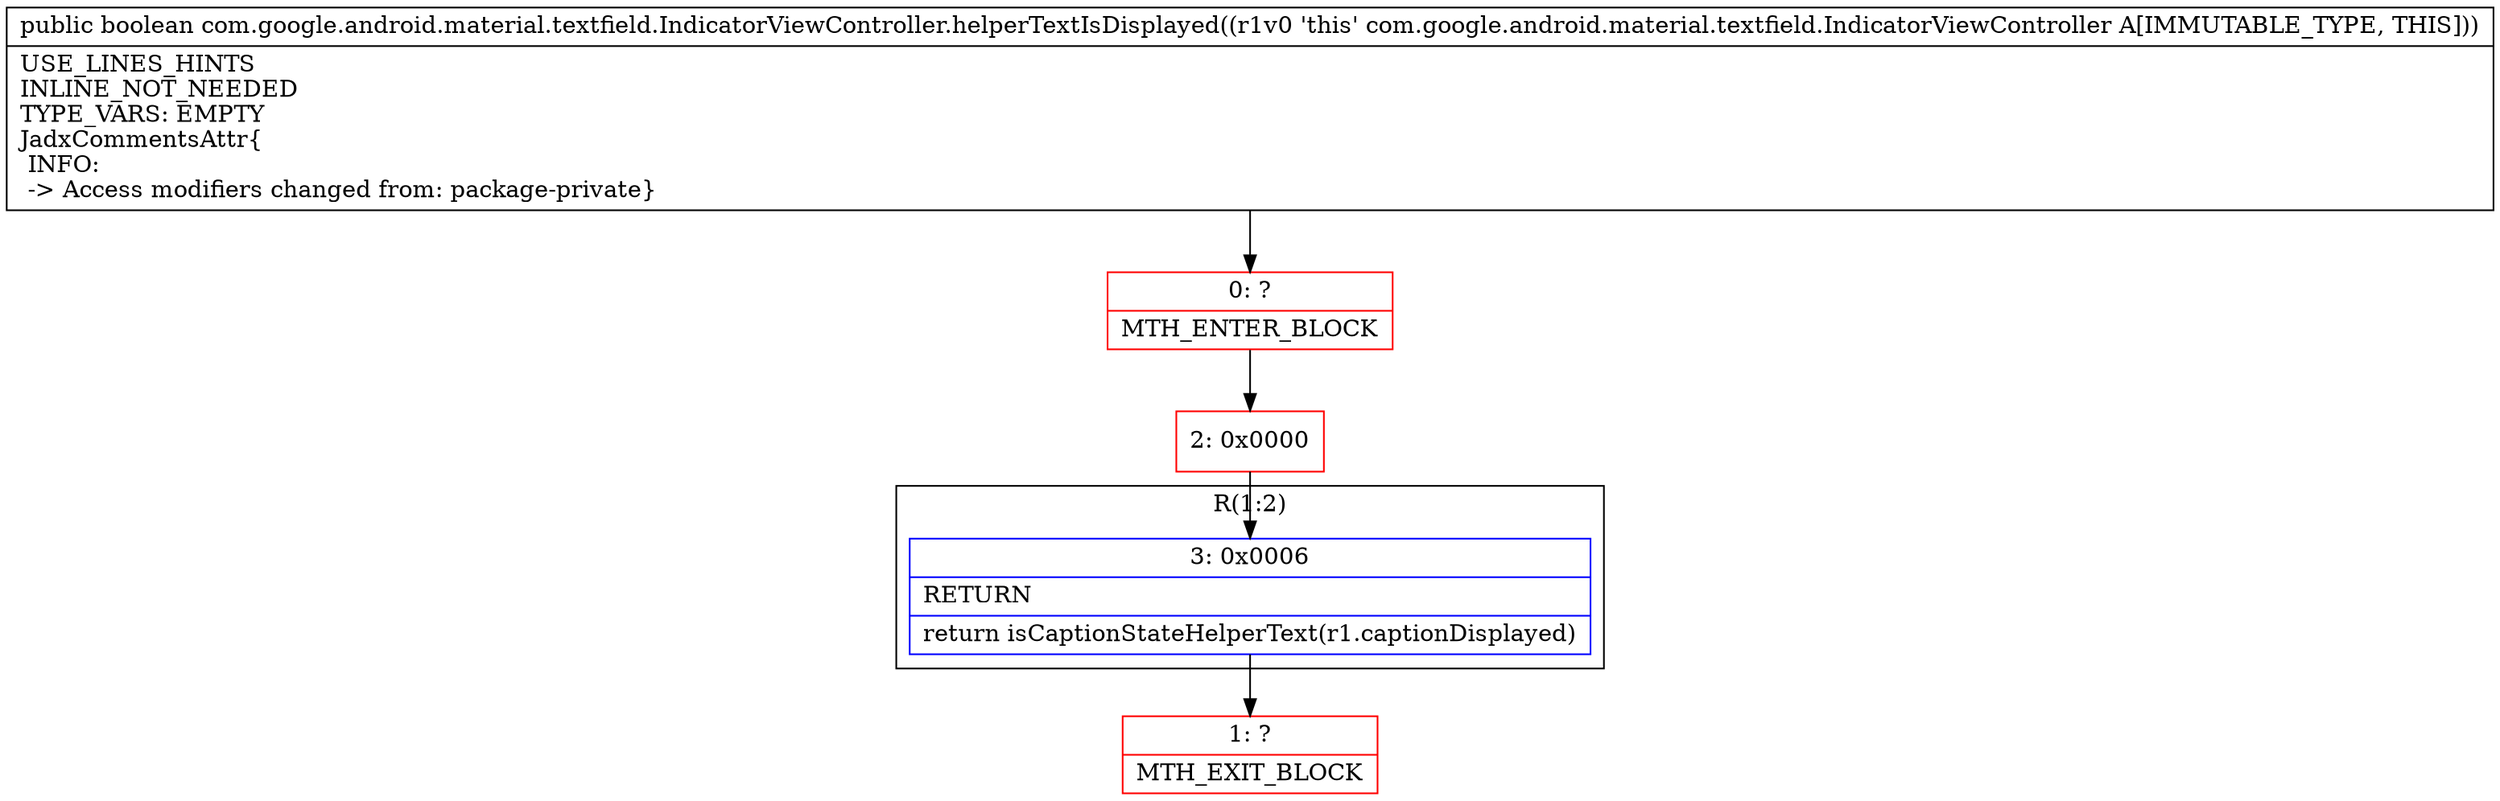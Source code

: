 digraph "CFG forcom.google.android.material.textfield.IndicatorViewController.helperTextIsDisplayed()Z" {
subgraph cluster_Region_532419500 {
label = "R(1:2)";
node [shape=record,color=blue];
Node_3 [shape=record,label="{3\:\ 0x0006|RETURN\l|return isCaptionStateHelperText(r1.captionDisplayed)\l}"];
}
Node_0 [shape=record,color=red,label="{0\:\ ?|MTH_ENTER_BLOCK\l}"];
Node_2 [shape=record,color=red,label="{2\:\ 0x0000}"];
Node_1 [shape=record,color=red,label="{1\:\ ?|MTH_EXIT_BLOCK\l}"];
MethodNode[shape=record,label="{public boolean com.google.android.material.textfield.IndicatorViewController.helperTextIsDisplayed((r1v0 'this' com.google.android.material.textfield.IndicatorViewController A[IMMUTABLE_TYPE, THIS]))  | USE_LINES_HINTS\lINLINE_NOT_NEEDED\lTYPE_VARS: EMPTY\lJadxCommentsAttr\{\l INFO: \l \-\> Access modifiers changed from: package\-private\}\l}"];
MethodNode -> Node_0;Node_3 -> Node_1;
Node_0 -> Node_2;
Node_2 -> Node_3;
}

